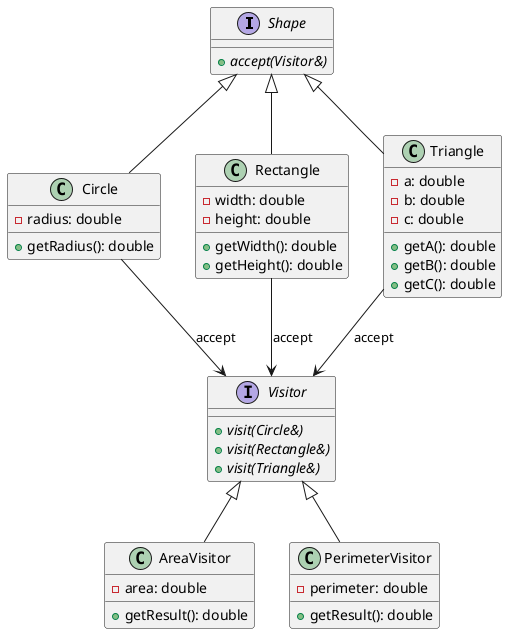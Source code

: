 @startuml
interface Shape {
    + {abstract} accept(Visitor&)
}

class Circle {
    - radius: double
    + getRadius(): double
}

class Rectangle {
    - width: double
    - height: double
    + getWidth(): double
    + getHeight(): double
}

class Triangle {
    - a: double
    - b: double
    - c: double
    + getA(): double
    + getB(): double
    + getC(): double
}

interface Visitor {
    + {abstract} visit(Circle&)
    + {abstract} visit(Rectangle&)
    + {abstract} visit(Triangle&)
}

class AreaVisitor {
    - area: double
    + getResult(): double
}

class PerimeterVisitor {
    - perimeter: double
    + getResult(): double
}

Shape <|-- Circle
Shape <|-- Rectangle
Shape <|-- Triangle

Visitor <|-- AreaVisitor
Visitor <|-- PerimeterVisitor

Circle --> Visitor : accept
Rectangle --> Visitor : accept
Triangle --> Visitor : accept
@enduml